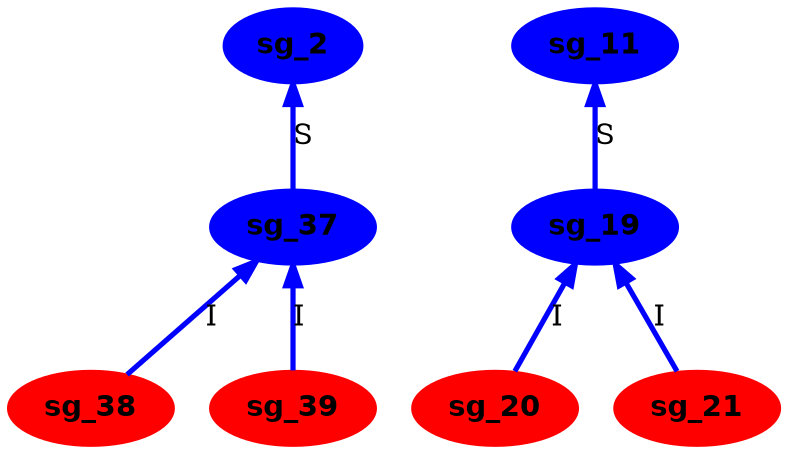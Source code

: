 digraph G {
rankdir = BT;
sg_2[shape=ellipse, fontname="Helvetica-Bold", style = filled, color=blue];
sg_11[shape=ellipse, fontname="Helvetica-Bold", style = filled, color=blue];
sg_19[shape=ellipse, fontname="Helvetica-Bold", style = filled, color=blue];
sg_20[shape=ellipse, fontname="Helvetica-Bold", style = filled, color = red];
sg_21[shape=ellipse, fontname="Helvetica-Bold", style = filled, color = red];
sg_37[shape=ellipse, fontname="Helvetica-Bold", style = filled, color=blue];
sg_38[shape=ellipse, fontname="Helvetica-Bold", style = filled, color = red];
sg_39[shape=ellipse, fontname="Helvetica-Bold", style = filled, color = red];
sg_19 -> sg_11[label="S", penwidth = 2.5, color=blue];
sg_20 -> sg_19[label="I", penwidth = 2.5, color=blue];
sg_21 -> sg_19[label="I", penwidth = 2.5, color=blue];
sg_37 -> sg_2[label="S", penwidth = 2.5, color=blue];
sg_38 -> sg_37[label="I", penwidth = 2.5, color=blue];
sg_39 -> sg_37[label="I", penwidth = 2.5, color=blue];
}

